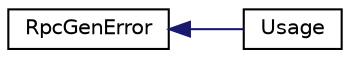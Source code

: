 digraph G
{
  edge [fontname="Helvetica",fontsize="10",labelfontname="Helvetica",labelfontsize="10"];
  node [fontname="Helvetica",fontsize="10",shape=record];
  rankdir="LR";
  Node1 [label="RpcGenError",height=0.2,width=0.4,color="black", fillcolor="white", style="filled",URL="$classevent__rpcgen_1_1_rpc_gen_error.html"];
  Node1 -> Node2 [dir="back",color="midnightblue",fontsize="10",style="solid",fontname="Helvetica"];
  Node2 [label="Usage",height=0.2,width=0.4,color="black", fillcolor="white", style="filled",URL="$classevent__rpcgen_1_1_usage.html"];
}
